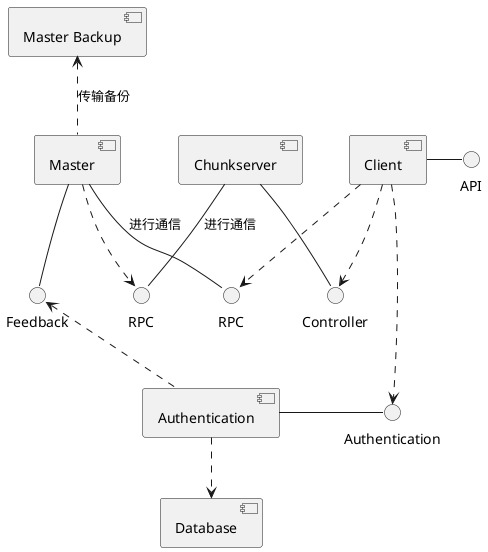 @startuml "组件图"

component [Master Backup] as master_backup

component [Master] as master

component [Authentication] as authentication

component [Client] as client

component [Chunkserver] as chunkserver

component [Database] as db

interface "RPC" as rpc_m
interface "RPC" as rpc_cs
interface "API" as api
interface "Authentication" as auth
interface "Controller" as controller
interface "Feedback" as feedback

master .up.> master_backup : 传输备份
master -down- feedback
master -- rpc_m : 进行通信
master .-> rpc_cs

chunkserver -- rpc_cs : 进行通信
chunkserver -- controller

client ..> controller
client ..> auth
client ..> rpc_m
client -right- api

authentication .up.> feedback
authentication -right- auth
authentication .down.> db




@enduml